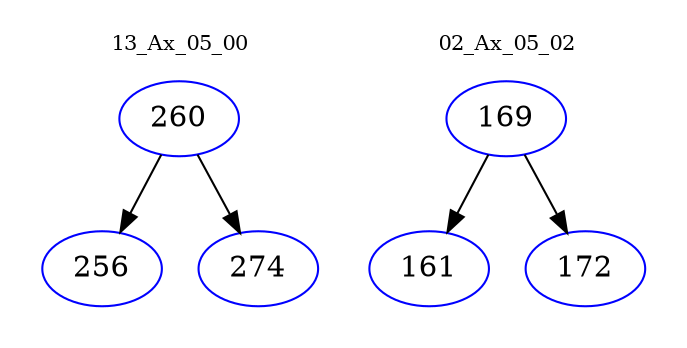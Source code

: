 digraph{
subgraph cluster_0 {
color = white
label = "13_Ax_05_00";
fontsize=10;
T0_260 [label="260", color="blue"]
T0_260 -> T0_256 [color="black"]
T0_256 [label="256", color="blue"]
T0_260 -> T0_274 [color="black"]
T0_274 [label="274", color="blue"]
}
subgraph cluster_1 {
color = white
label = "02_Ax_05_02";
fontsize=10;
T1_169 [label="169", color="blue"]
T1_169 -> T1_161 [color="black"]
T1_161 [label="161", color="blue"]
T1_169 -> T1_172 [color="black"]
T1_172 [label="172", color="blue"]
}
}

